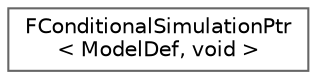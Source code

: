 digraph "Graphical Class Hierarchy"
{
 // INTERACTIVE_SVG=YES
 // LATEX_PDF_SIZE
  bgcolor="transparent";
  edge [fontname=Helvetica,fontsize=10,labelfontname=Helvetica,labelfontsize=10];
  node [fontname=Helvetica,fontsize=10,shape=box,height=0.2,width=0.4];
  rankdir="LR";
  Node0 [id="Node000000",label="FConditionalSimulationPtr\l\< ModelDef, void \>",height=0.2,width=0.4,color="grey40", fillcolor="white", style="filled",URL="$d5/d23/structFConditionalSimulationPtr_3_01ModelDef_00_01void_01_4.html",tooltip=" "];
}
